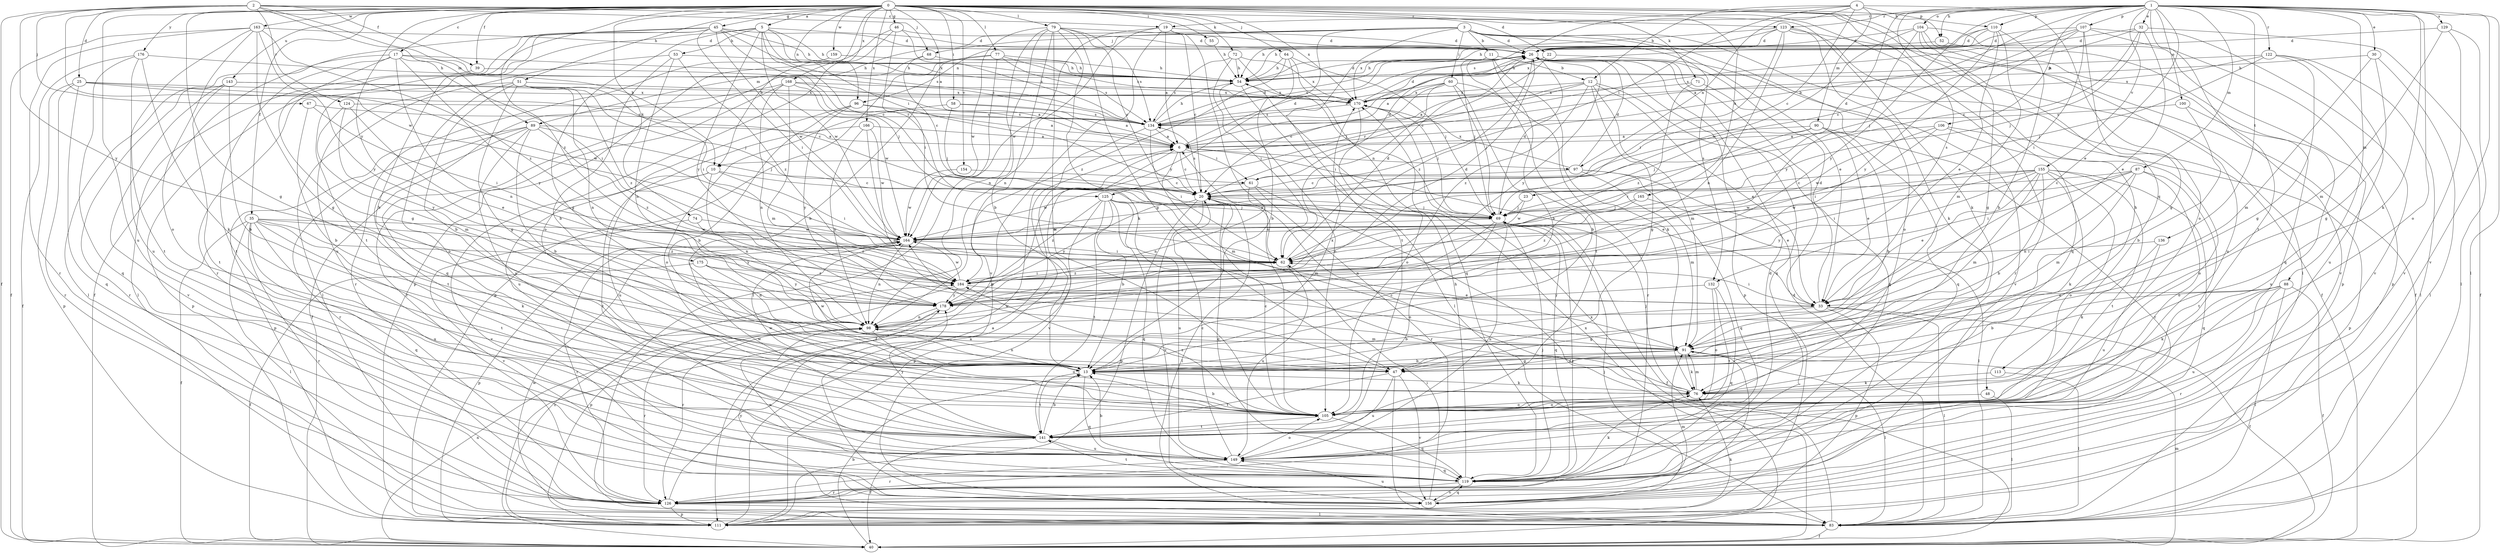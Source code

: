 strict digraph  {
0;
1;
2;
3;
4;
5;
6;
10;
11;
12;
13;
17;
19;
20;
22;
23;
25;
26;
30;
32;
33;
35;
39;
40;
45;
46;
47;
48;
51;
52;
53;
54;
55;
58;
60;
61;
62;
64;
67;
68;
69;
71;
72;
74;
76;
77;
79;
83;
87;
88;
89;
90;
91;
96;
97;
98;
100;
104;
105;
106;
107;
110;
111;
113;
119;
122;
123;
124;
125;
126;
129;
132;
134;
136;
141;
143;
149;
154;
155;
156;
159;
163;
164;
165;
166;
168;
170;
175;
176;
178;
184;
0 -> 5  [label=a];
0 -> 6  [label=a];
0 -> 10  [label=b];
0 -> 17  [label=c];
0 -> 22  [label=d];
0 -> 35  [label=f];
0 -> 39  [label=f];
0 -> 45  [label=g];
0 -> 46  [label=g];
0 -> 47  [label=g];
0 -> 48  [label=h];
0 -> 51  [label=h];
0 -> 52  [label=h];
0 -> 55  [label=i];
0 -> 58  [label=i];
0 -> 64  [label=j];
0 -> 71  [label=k];
0 -> 72  [label=k];
0 -> 74  [label=k];
0 -> 76  [label=k];
0 -> 77  [label=l];
0 -> 79  [label=l];
0 -> 83  [label=l];
0 -> 96  [label=n];
0 -> 113  [label=q];
0 -> 119  [label=q];
0 -> 143  [label=u];
0 -> 149  [label=u];
0 -> 154  [label=v];
0 -> 159  [label=w];
0 -> 163  [label=w];
0 -> 165  [label=x];
0 -> 166  [label=x];
0 -> 168  [label=x];
0 -> 170  [label=x];
0 -> 175  [label=y];
0 -> 176  [label=y];
0 -> 184  [label=z];
1 -> 10  [label=b];
1 -> 19  [label=c];
1 -> 23  [label=d];
1 -> 30  [label=e];
1 -> 32  [label=e];
1 -> 33  [label=e];
1 -> 52  [label=h];
1 -> 76  [label=k];
1 -> 83  [label=l];
1 -> 87  [label=m];
1 -> 88  [label=m];
1 -> 100  [label=o];
1 -> 104  [label=o];
1 -> 105  [label=o];
1 -> 106  [label=p];
1 -> 107  [label=p];
1 -> 110  [label=p];
1 -> 122  [label=r];
1 -> 123  [label=r];
1 -> 129  [label=s];
1 -> 132  [label=s];
1 -> 136  [label=t];
1 -> 141  [label=t];
1 -> 155  [label=v];
1 -> 156  [label=v];
1 -> 178  [label=y];
2 -> 10  [label=b];
2 -> 19  [label=c];
2 -> 25  [label=d];
2 -> 39  [label=f];
2 -> 40  [label=f];
2 -> 67  [label=j];
2 -> 68  [label=j];
2 -> 89  [label=m];
2 -> 123  [label=r];
2 -> 124  [label=r];
2 -> 164  [label=w];
2 -> 178  [label=y];
3 -> 11  [label=b];
3 -> 26  [label=d];
3 -> 33  [label=e];
3 -> 40  [label=f];
3 -> 60  [label=i];
3 -> 68  [label=j];
3 -> 89  [label=m];
3 -> 96  [label=n];
3 -> 105  [label=o];
3 -> 132  [label=s];
3 -> 141  [label=t];
3 -> 178  [label=y];
4 -> 12  [label=b];
4 -> 20  [label=c];
4 -> 61  [label=i];
4 -> 90  [label=m];
4 -> 97  [label=n];
4 -> 105  [label=o];
4 -> 110  [label=p];
4 -> 134  [label=s];
5 -> 26  [label=d];
5 -> 47  [label=g];
5 -> 53  [label=h];
5 -> 54  [label=h];
5 -> 61  [label=i];
5 -> 125  [label=r];
5 -> 149  [label=u];
5 -> 164  [label=w];
5 -> 170  [label=x];
5 -> 178  [label=y];
6 -> 20  [label=c];
6 -> 26  [label=d];
6 -> 33  [label=e];
6 -> 61  [label=i];
6 -> 91  [label=m];
6 -> 97  [label=n];
6 -> 156  [label=v];
10 -> 20  [label=c];
10 -> 62  [label=i];
10 -> 98  [label=n];
10 -> 141  [label=t];
10 -> 156  [label=v];
11 -> 12  [label=b];
11 -> 13  [label=b];
11 -> 69  [label=j];
11 -> 76  [label=k];
11 -> 141  [label=t];
12 -> 6  [label=a];
12 -> 33  [label=e];
12 -> 47  [label=g];
12 -> 91  [label=m];
12 -> 119  [label=q];
12 -> 125  [label=r];
12 -> 170  [label=x];
12 -> 184  [label=z];
13 -> 76  [label=k];
13 -> 98  [label=n];
13 -> 119  [label=q];
13 -> 141  [label=t];
13 -> 164  [label=w];
13 -> 170  [label=x];
17 -> 47  [label=g];
17 -> 54  [label=h];
17 -> 62  [label=i];
17 -> 83  [label=l];
17 -> 98  [label=n];
17 -> 134  [label=s];
17 -> 141  [label=t];
17 -> 178  [label=y];
19 -> 6  [label=a];
19 -> 20  [label=c];
19 -> 26  [label=d];
19 -> 98  [label=n];
19 -> 105  [label=o];
19 -> 111  [label=p];
19 -> 164  [label=w];
20 -> 69  [label=j];
20 -> 83  [label=l];
20 -> 111  [label=p];
20 -> 119  [label=q];
20 -> 134  [label=s];
20 -> 156  [label=v];
20 -> 178  [label=y];
22 -> 6  [label=a];
22 -> 20  [label=c];
22 -> 54  [label=h];
22 -> 156  [label=v];
23 -> 69  [label=j];
23 -> 164  [label=w];
25 -> 20  [label=c];
25 -> 111  [label=p];
25 -> 119  [label=q];
25 -> 126  [label=r];
25 -> 164  [label=w];
25 -> 170  [label=x];
26 -> 54  [label=h];
26 -> 111  [label=p];
26 -> 119  [label=q];
26 -> 134  [label=s];
26 -> 178  [label=y];
26 -> 184  [label=z];
30 -> 47  [label=g];
30 -> 54  [label=h];
30 -> 83  [label=l];
30 -> 91  [label=m];
32 -> 6  [label=a];
32 -> 20  [label=c];
32 -> 26  [label=d];
32 -> 33  [label=e];
32 -> 40  [label=f];
32 -> 69  [label=j];
33 -> 13  [label=b];
33 -> 26  [label=d];
33 -> 40  [label=f];
33 -> 47  [label=g];
33 -> 62  [label=i];
33 -> 83  [label=l];
33 -> 111  [label=p];
35 -> 40  [label=f];
35 -> 76  [label=k];
35 -> 83  [label=l];
35 -> 119  [label=q];
35 -> 126  [label=r];
35 -> 141  [label=t];
35 -> 149  [label=u];
35 -> 164  [label=w];
35 -> 178  [label=y];
35 -> 184  [label=z];
39 -> 69  [label=j];
39 -> 83  [label=l];
40 -> 13  [label=b];
40 -> 91  [label=m];
40 -> 98  [label=n];
40 -> 170  [label=x];
45 -> 13  [label=b];
45 -> 20  [label=c];
45 -> 26  [label=d];
45 -> 40  [label=f];
45 -> 54  [label=h];
45 -> 62  [label=i];
45 -> 126  [label=r];
45 -> 134  [label=s];
45 -> 141  [label=t];
45 -> 164  [label=w];
46 -> 26  [label=d];
46 -> 62  [label=i];
46 -> 105  [label=o];
46 -> 111  [label=p];
46 -> 134  [label=s];
47 -> 83  [label=l];
47 -> 141  [label=t];
47 -> 149  [label=u];
47 -> 156  [label=v];
47 -> 164  [label=w];
48 -> 83  [label=l];
48 -> 105  [label=o];
51 -> 13  [label=b];
51 -> 47  [label=g];
51 -> 62  [label=i];
51 -> 98  [label=n];
51 -> 105  [label=o];
51 -> 111  [label=p];
51 -> 170  [label=x];
51 -> 184  [label=z];
52 -> 54  [label=h];
52 -> 119  [label=q];
53 -> 13  [label=b];
53 -> 54  [label=h];
53 -> 83  [label=l];
53 -> 98  [label=n];
53 -> 184  [label=z];
54 -> 26  [label=d];
54 -> 83  [label=l];
54 -> 105  [label=o];
54 -> 170  [label=x];
55 -> 54  [label=h];
58 -> 6  [label=a];
58 -> 69  [label=j];
58 -> 105  [label=o];
58 -> 134  [label=s];
60 -> 13  [label=b];
60 -> 20  [label=c];
60 -> 62  [label=i];
60 -> 69  [label=j];
60 -> 126  [label=r];
60 -> 134  [label=s];
60 -> 170  [label=x];
61 -> 26  [label=d];
61 -> 40  [label=f];
61 -> 98  [label=n];
61 -> 126  [label=r];
61 -> 164  [label=w];
62 -> 6  [label=a];
62 -> 26  [label=d];
62 -> 149  [label=u];
62 -> 184  [label=z];
64 -> 13  [label=b];
64 -> 54  [label=h];
64 -> 69  [label=j];
64 -> 119  [label=q];
64 -> 184  [label=z];
67 -> 13  [label=b];
67 -> 62  [label=i];
67 -> 134  [label=s];
68 -> 20  [label=c];
68 -> 54  [label=h];
68 -> 119  [label=q];
69 -> 26  [label=d];
69 -> 40  [label=f];
69 -> 98  [label=n];
69 -> 105  [label=o];
69 -> 119  [label=q];
69 -> 126  [label=r];
69 -> 149  [label=u];
69 -> 164  [label=w];
71 -> 119  [label=q];
71 -> 170  [label=x];
71 -> 184  [label=z];
72 -> 54  [label=h];
72 -> 62  [label=i];
72 -> 69  [label=j];
72 -> 134  [label=s];
72 -> 170  [label=x];
74 -> 156  [label=v];
74 -> 164  [label=w];
74 -> 184  [label=z];
76 -> 20  [label=c];
76 -> 69  [label=j];
76 -> 91  [label=m];
76 -> 105  [label=o];
77 -> 13  [label=b];
77 -> 54  [label=h];
77 -> 83  [label=l];
77 -> 111  [label=p];
77 -> 134  [label=s];
77 -> 170  [label=x];
79 -> 13  [label=b];
79 -> 20  [label=c];
79 -> 26  [label=d];
79 -> 47  [label=g];
79 -> 76  [label=k];
79 -> 98  [label=n];
79 -> 105  [label=o];
79 -> 134  [label=s];
79 -> 156  [label=v];
79 -> 164  [label=w];
83 -> 26  [label=d];
83 -> 40  [label=f];
83 -> 164  [label=w];
83 -> 170  [label=x];
83 -> 178  [label=y];
87 -> 20  [label=c];
87 -> 62  [label=i];
87 -> 91  [label=m];
87 -> 98  [label=n];
87 -> 105  [label=o];
87 -> 141  [label=t];
87 -> 164  [label=w];
88 -> 13  [label=b];
88 -> 33  [label=e];
88 -> 40  [label=f];
88 -> 76  [label=k];
88 -> 83  [label=l];
88 -> 126  [label=r];
88 -> 149  [label=u];
89 -> 6  [label=a];
89 -> 13  [label=b];
89 -> 69  [label=j];
89 -> 105  [label=o];
89 -> 111  [label=p];
89 -> 126  [label=r];
89 -> 141  [label=t];
89 -> 184  [label=z];
90 -> 6  [label=a];
90 -> 13  [label=b];
90 -> 33  [label=e];
90 -> 62  [label=i];
90 -> 69  [label=j];
90 -> 126  [label=r];
91 -> 13  [label=b];
91 -> 47  [label=g];
91 -> 76  [label=k];
91 -> 83  [label=l];
91 -> 156  [label=v];
96 -> 6  [label=a];
96 -> 13  [label=b];
96 -> 134  [label=s];
96 -> 149  [label=u];
96 -> 178  [label=y];
97 -> 20  [label=c];
97 -> 26  [label=d];
97 -> 33  [label=e];
97 -> 91  [label=m];
97 -> 119  [label=q];
97 -> 170  [label=x];
98 -> 91  [label=m];
98 -> 105  [label=o];
98 -> 126  [label=r];
100 -> 13  [label=b];
100 -> 134  [label=s];
100 -> 149  [label=u];
104 -> 26  [label=d];
104 -> 47  [label=g];
104 -> 111  [label=p];
104 -> 149  [label=u];
104 -> 156  [label=v];
104 -> 164  [label=w];
104 -> 178  [label=y];
105 -> 13  [label=b];
105 -> 20  [label=c];
105 -> 119  [label=q];
105 -> 141  [label=t];
105 -> 164  [label=w];
105 -> 184  [label=z];
106 -> 6  [label=a];
106 -> 62  [label=i];
106 -> 105  [label=o];
106 -> 111  [label=p];
106 -> 164  [label=w];
107 -> 20  [label=c];
107 -> 26  [label=d];
107 -> 47  [label=g];
107 -> 62  [label=i];
107 -> 69  [label=j];
107 -> 111  [label=p];
107 -> 134  [label=s];
107 -> 156  [label=v];
110 -> 13  [label=b];
110 -> 26  [label=d];
110 -> 33  [label=e];
110 -> 54  [label=h];
110 -> 91  [label=m];
110 -> 170  [label=x];
110 -> 178  [label=y];
111 -> 6  [label=a];
111 -> 69  [label=j];
111 -> 76  [label=k];
111 -> 184  [label=z];
113 -> 76  [label=k];
113 -> 83  [label=l];
119 -> 26  [label=d];
119 -> 54  [label=h];
119 -> 69  [label=j];
119 -> 76  [label=k];
119 -> 98  [label=n];
119 -> 126  [label=r];
119 -> 141  [label=t];
119 -> 156  [label=v];
122 -> 47  [label=g];
122 -> 54  [label=h];
122 -> 69  [label=j];
122 -> 83  [label=l];
122 -> 149  [label=u];
122 -> 170  [label=x];
123 -> 26  [label=d];
123 -> 40  [label=f];
123 -> 54  [label=h];
123 -> 62  [label=i];
123 -> 76  [label=k];
123 -> 98  [label=n];
123 -> 126  [label=r];
123 -> 170  [label=x];
124 -> 33  [label=e];
124 -> 91  [label=m];
124 -> 134  [label=s];
124 -> 178  [label=y];
125 -> 13  [label=b];
125 -> 69  [label=j];
125 -> 91  [label=m];
125 -> 111  [label=p];
125 -> 119  [label=q];
125 -> 141  [label=t];
125 -> 149  [label=u];
125 -> 184  [label=z];
126 -> 6  [label=a];
126 -> 83  [label=l];
126 -> 91  [label=m];
126 -> 111  [label=p];
129 -> 26  [label=d];
129 -> 83  [label=l];
129 -> 91  [label=m];
129 -> 156  [label=v];
132 -> 105  [label=o];
132 -> 119  [label=q];
132 -> 141  [label=t];
132 -> 178  [label=y];
134 -> 6  [label=a];
134 -> 26  [label=d];
134 -> 40  [label=f];
134 -> 54  [label=h];
134 -> 62  [label=i];
136 -> 62  [label=i];
136 -> 76  [label=k];
136 -> 149  [label=u];
141 -> 13  [label=b];
141 -> 40  [label=f];
141 -> 149  [label=u];
141 -> 164  [label=w];
141 -> 178  [label=y];
143 -> 13  [label=b];
143 -> 69  [label=j];
143 -> 126  [label=r];
143 -> 141  [label=t];
143 -> 156  [label=v];
143 -> 170  [label=x];
149 -> 13  [label=b];
149 -> 20  [label=c];
149 -> 105  [label=o];
149 -> 119  [label=q];
149 -> 126  [label=r];
154 -> 20  [label=c];
154 -> 164  [label=w];
155 -> 13  [label=b];
155 -> 20  [label=c];
155 -> 33  [label=e];
155 -> 62  [label=i];
155 -> 76  [label=k];
155 -> 91  [label=m];
155 -> 105  [label=o];
155 -> 119  [label=q];
155 -> 141  [label=t];
155 -> 164  [label=w];
155 -> 178  [label=y];
156 -> 62  [label=i];
156 -> 119  [label=q];
156 -> 149  [label=u];
159 -> 54  [label=h];
159 -> 126  [label=r];
163 -> 26  [label=d];
163 -> 40  [label=f];
163 -> 47  [label=g];
163 -> 105  [label=o];
163 -> 126  [label=r];
163 -> 149  [label=u];
163 -> 178  [label=y];
163 -> 184  [label=z];
164 -> 62  [label=i];
164 -> 98  [label=n];
164 -> 111  [label=p];
164 -> 126  [label=r];
165 -> 69  [label=j];
165 -> 83  [label=l];
165 -> 184  [label=z];
166 -> 6  [label=a];
166 -> 91  [label=m];
166 -> 98  [label=n];
166 -> 149  [label=u];
166 -> 164  [label=w];
168 -> 6  [label=a];
168 -> 40  [label=f];
168 -> 91  [label=m];
168 -> 98  [label=n];
168 -> 126  [label=r];
168 -> 164  [label=w];
168 -> 170  [label=x];
170 -> 26  [label=d];
170 -> 69  [label=j];
170 -> 105  [label=o];
170 -> 134  [label=s];
175 -> 40  [label=f];
175 -> 98  [label=n];
175 -> 178  [label=y];
175 -> 184  [label=z];
176 -> 40  [label=f];
176 -> 54  [label=h];
176 -> 76  [label=k];
176 -> 119  [label=q];
176 -> 141  [label=t];
178 -> 98  [label=n];
178 -> 126  [label=r];
184 -> 26  [label=d];
184 -> 33  [label=e];
184 -> 62  [label=i];
184 -> 111  [label=p];
184 -> 164  [label=w];
184 -> 178  [label=y];
}
